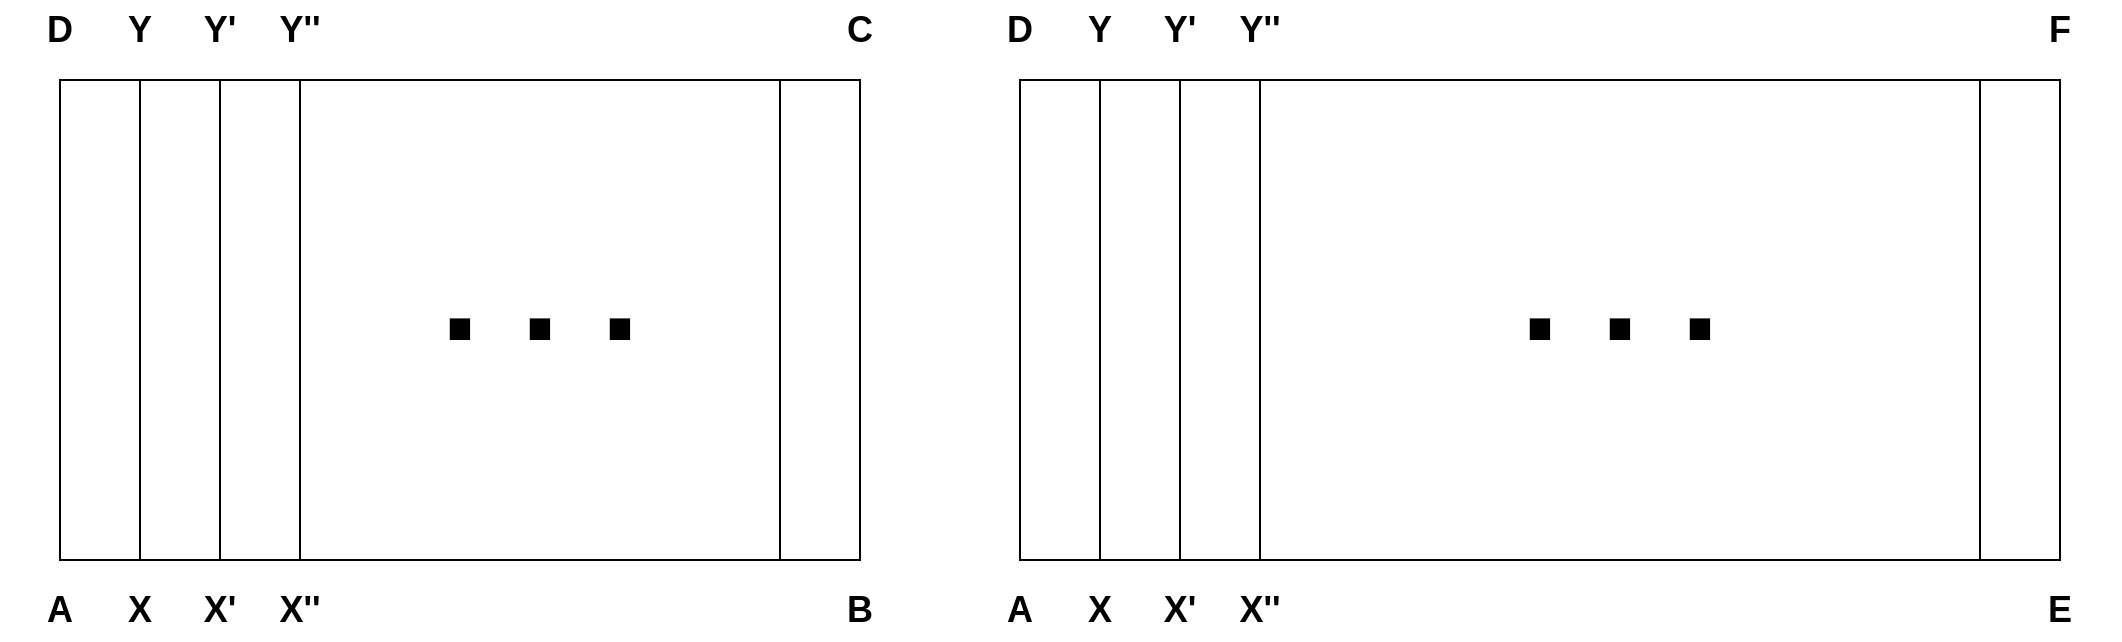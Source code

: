 <mxfile version="24.2.2" type="device">
  <diagram name="Page-1" id="50hHXCYaqdPG82wsQj9B">
    <mxGraphModel dx="1567" dy="1080" grid="1" gridSize="10" guides="1" tooltips="1" connect="1" arrows="1" fold="1" page="1" pageScale="1" pageWidth="850" pageHeight="1100" math="0" shadow="0">
      <root>
        <mxCell id="0" />
        <mxCell id="1" parent="0" />
        <mxCell id="tozw9muHWANba7ic4btq-16" value="" style="rounded=0;whiteSpace=wrap;html=1;" vertex="1" parent="1">
          <mxGeometry x="80" y="320" width="400" height="240" as="geometry" />
        </mxCell>
        <mxCell id="tozw9muHWANba7ic4btq-1" value="" style="rounded=0;whiteSpace=wrap;html=1;" vertex="1" parent="1">
          <mxGeometry x="80" y="320" width="40" height="240" as="geometry" />
        </mxCell>
        <mxCell id="tozw9muHWANba7ic4btq-2" value="&lt;b&gt;&lt;font style=&quot;font-size: 18px;&quot;&gt;A&lt;/font&gt;&lt;/b&gt;" style="text;html=1;align=center;verticalAlign=middle;whiteSpace=wrap;rounded=0;" vertex="1" parent="1">
          <mxGeometry x="50" y="570" width="60" height="30" as="geometry" />
        </mxCell>
        <mxCell id="tozw9muHWANba7ic4btq-3" value="&lt;b&gt;&lt;font style=&quot;font-size: 18px;&quot;&gt;B&lt;/font&gt;&lt;/b&gt;&lt;span style=&quot;color: rgba(0, 0, 0, 0); font-family: monospace; font-size: 0px; text-align: start; text-wrap: nowrap;&quot;&gt;%3CmxGraphModel%3E%3Croot%3E%3CmxCell%20id%3D%220%22%2F%3E%3CmxCell%20id%3D%221%22%20parent%3D%220%22%2F%3E%3CmxCell%20id%3D%222%22%20value%3D%22%26lt%3Bb%26gt%3B%26lt%3Bfont%20style%3D%26quot%3Bfont-size%3A%2018px%3B%26quot%3B%26gt%3BA%26lt%3B%2Ffont%26gt%3B%26lt%3B%2Fb%26gt%3B%22%20style%3D%22text%3Bhtml%3D1%3Balign%3Dcenter%3BverticalAlign%3Dmiddle%3BwhiteSpace%3Dwrap%3Brounded%3D0%3B%22%20vertex%3D%221%22%20parent%3D%221%22%3E%3CmxGeometry%20x%3D%2250%22%20y%3D%22570%22%20width%3D%2260%22%20height%3D%2230%22%20as%3D%22geometry%22%2F%3E%3C%2FmxCell%3E%3C%2Froot%3E%3C%2FmxGraphModel%3E&lt;/span&gt;" style="text;html=1;align=center;verticalAlign=middle;whiteSpace=wrap;rounded=0;" vertex="1" parent="1">
          <mxGeometry x="450" y="570" width="60" height="30" as="geometry" />
        </mxCell>
        <mxCell id="tozw9muHWANba7ic4btq-4" value="&lt;span style=&quot;font-size: 18px;&quot;&gt;&lt;b&gt;C&lt;/b&gt;&lt;/span&gt;" style="text;html=1;align=center;verticalAlign=middle;whiteSpace=wrap;rounded=0;" vertex="1" parent="1">
          <mxGeometry x="450" y="280" width="60" height="30" as="geometry" />
        </mxCell>
        <mxCell id="tozw9muHWANba7ic4btq-5" value="&lt;span style=&quot;font-size: 18px;&quot;&gt;&lt;b&gt;D&lt;/b&gt;&lt;/span&gt;" style="text;html=1;align=center;verticalAlign=middle;whiteSpace=wrap;rounded=0;" vertex="1" parent="1">
          <mxGeometry x="50" y="280" width="60" height="30" as="geometry" />
        </mxCell>
        <mxCell id="tozw9muHWANba7ic4btq-8" value="&lt;span style=&quot;font-size: 18px;&quot;&gt;&lt;b&gt;X&lt;/b&gt;&lt;/span&gt;" style="text;html=1;align=center;verticalAlign=middle;whiteSpace=wrap;rounded=0;" vertex="1" parent="1">
          <mxGeometry x="90" y="570" width="60" height="30" as="geometry" />
        </mxCell>
        <mxCell id="tozw9muHWANba7ic4btq-9" value="&lt;span style=&quot;font-size: 18px;&quot;&gt;&lt;b&gt;Y&lt;/b&gt;&lt;/span&gt;" style="text;html=1;align=center;verticalAlign=middle;whiteSpace=wrap;rounded=0;" vertex="1" parent="1">
          <mxGeometry x="90" y="280" width="60" height="30" as="geometry" />
        </mxCell>
        <mxCell id="tozw9muHWANba7ic4btq-10" value="" style="rounded=0;whiteSpace=wrap;html=1;" vertex="1" parent="1">
          <mxGeometry x="120" y="320" width="40" height="240" as="geometry" />
        </mxCell>
        <mxCell id="tozw9muHWANba7ic4btq-11" value="&lt;span style=&quot;font-size: 18px;&quot;&gt;&lt;b&gt;X&#39;&lt;/b&gt;&lt;/span&gt;" style="text;html=1;align=center;verticalAlign=middle;whiteSpace=wrap;rounded=0;" vertex="1" parent="1">
          <mxGeometry x="130" y="570" width="60" height="30" as="geometry" />
        </mxCell>
        <mxCell id="tozw9muHWANba7ic4btq-12" value="&lt;span style=&quot;font-size: 18px;&quot;&gt;&lt;b&gt;Y&#39;&lt;/b&gt;&lt;/span&gt;" style="text;html=1;align=center;verticalAlign=middle;whiteSpace=wrap;rounded=0;" vertex="1" parent="1">
          <mxGeometry x="130" y="280" width="60" height="30" as="geometry" />
        </mxCell>
        <mxCell id="tozw9muHWANba7ic4btq-13" value="" style="rounded=0;whiteSpace=wrap;html=1;" vertex="1" parent="1">
          <mxGeometry x="160" y="320" width="40" height="240" as="geometry" />
        </mxCell>
        <mxCell id="tozw9muHWANba7ic4btq-14" value="&lt;span style=&quot;font-size: 18px;&quot;&gt;&lt;b&gt;X&#39;&#39;&lt;/b&gt;&lt;/span&gt;" style="text;html=1;align=center;verticalAlign=middle;whiteSpace=wrap;rounded=0;" vertex="1" parent="1">
          <mxGeometry x="170" y="570" width="60" height="30" as="geometry" />
        </mxCell>
        <mxCell id="tozw9muHWANba7ic4btq-15" value="&lt;span style=&quot;font-size: 18px;&quot;&gt;&lt;b&gt;Y&#39;&#39;&lt;/b&gt;&lt;/span&gt;" style="text;html=1;align=center;verticalAlign=middle;whiteSpace=wrap;rounded=0;" vertex="1" parent="1">
          <mxGeometry x="170" y="280" width="60" height="30" as="geometry" />
        </mxCell>
        <mxCell id="tozw9muHWANba7ic4btq-17" value="" style="rounded=0;whiteSpace=wrap;html=1;" vertex="1" parent="1">
          <mxGeometry x="440" y="320" width="40" height="240" as="geometry" />
        </mxCell>
        <mxCell id="tozw9muHWANba7ic4btq-18" value="&lt;b&gt;&lt;font style=&quot;font-size: 72px;&quot;&gt;. . .&lt;/font&gt;&lt;/b&gt;" style="text;html=1;align=center;verticalAlign=middle;whiteSpace=wrap;rounded=0;" vertex="1" parent="1">
          <mxGeometry x="230" y="410" width="180" height="30" as="geometry" />
        </mxCell>
        <mxCell id="tozw9muHWANba7ic4btq-20" value="" style="rounded=0;whiteSpace=wrap;html=1;" vertex="1" parent="1">
          <mxGeometry x="560" y="320" width="520" height="240" as="geometry" />
        </mxCell>
        <mxCell id="tozw9muHWANba7ic4btq-21" value="" style="rounded=0;whiteSpace=wrap;html=1;" vertex="1" parent="1">
          <mxGeometry x="560" y="320" width="40" height="240" as="geometry" />
        </mxCell>
        <mxCell id="tozw9muHWANba7ic4btq-22" value="&lt;b&gt;&lt;font style=&quot;font-size: 18px;&quot;&gt;A&lt;/font&gt;&lt;/b&gt;" style="text;html=1;align=center;verticalAlign=middle;whiteSpace=wrap;rounded=0;" vertex="1" parent="1">
          <mxGeometry x="530" y="570" width="60" height="30" as="geometry" />
        </mxCell>
        <mxCell id="tozw9muHWANba7ic4btq-23" value="&lt;span style=&quot;font-size: 18px;&quot;&gt;&lt;b&gt;E&lt;/b&gt;&lt;/span&gt;" style="text;html=1;align=center;verticalAlign=middle;whiteSpace=wrap;rounded=0;" vertex="1" parent="1">
          <mxGeometry x="1050" y="570" width="60" height="30" as="geometry" />
        </mxCell>
        <mxCell id="tozw9muHWANba7ic4btq-24" value="&lt;span style=&quot;font-size: 18px;&quot;&gt;&lt;b&gt;F&lt;/b&gt;&lt;/span&gt;" style="text;html=1;align=center;verticalAlign=middle;whiteSpace=wrap;rounded=0;" vertex="1" parent="1">
          <mxGeometry x="1050" y="280" width="60" height="30" as="geometry" />
        </mxCell>
        <mxCell id="tozw9muHWANba7ic4btq-25" value="&lt;span style=&quot;font-size: 18px;&quot;&gt;&lt;b&gt;D&lt;/b&gt;&lt;/span&gt;" style="text;html=1;align=center;verticalAlign=middle;whiteSpace=wrap;rounded=0;" vertex="1" parent="1">
          <mxGeometry x="530" y="280" width="60" height="30" as="geometry" />
        </mxCell>
        <mxCell id="tozw9muHWANba7ic4btq-26" value="&lt;span style=&quot;font-size: 18px;&quot;&gt;&lt;b&gt;X&lt;/b&gt;&lt;/span&gt;" style="text;html=1;align=center;verticalAlign=middle;whiteSpace=wrap;rounded=0;" vertex="1" parent="1">
          <mxGeometry x="570" y="570" width="60" height="30" as="geometry" />
        </mxCell>
        <mxCell id="tozw9muHWANba7ic4btq-27" value="&lt;span style=&quot;font-size: 18px;&quot;&gt;&lt;b&gt;Y&lt;/b&gt;&lt;/span&gt;" style="text;html=1;align=center;verticalAlign=middle;whiteSpace=wrap;rounded=0;" vertex="1" parent="1">
          <mxGeometry x="570" y="280" width="60" height="30" as="geometry" />
        </mxCell>
        <mxCell id="tozw9muHWANba7ic4btq-28" value="" style="rounded=0;whiteSpace=wrap;html=1;" vertex="1" parent="1">
          <mxGeometry x="600" y="320" width="40" height="240" as="geometry" />
        </mxCell>
        <mxCell id="tozw9muHWANba7ic4btq-29" value="&lt;span style=&quot;font-size: 18px;&quot;&gt;&lt;b&gt;X&#39;&lt;/b&gt;&lt;/span&gt;" style="text;html=1;align=center;verticalAlign=middle;whiteSpace=wrap;rounded=0;" vertex="1" parent="1">
          <mxGeometry x="610" y="570" width="60" height="30" as="geometry" />
        </mxCell>
        <mxCell id="tozw9muHWANba7ic4btq-30" value="&lt;span style=&quot;font-size: 18px;&quot;&gt;&lt;b&gt;Y&#39;&lt;/b&gt;&lt;/span&gt;" style="text;html=1;align=center;verticalAlign=middle;whiteSpace=wrap;rounded=0;" vertex="1" parent="1">
          <mxGeometry x="610" y="280" width="60" height="30" as="geometry" />
        </mxCell>
        <mxCell id="tozw9muHWANba7ic4btq-31" value="" style="rounded=0;whiteSpace=wrap;html=1;" vertex="1" parent="1">
          <mxGeometry x="640" y="320" width="40" height="240" as="geometry" />
        </mxCell>
        <mxCell id="tozw9muHWANba7ic4btq-32" value="&lt;span style=&quot;font-size: 18px;&quot;&gt;&lt;b&gt;X&#39;&#39;&lt;/b&gt;&lt;/span&gt;" style="text;html=1;align=center;verticalAlign=middle;whiteSpace=wrap;rounded=0;" vertex="1" parent="1">
          <mxGeometry x="650" y="570" width="60" height="30" as="geometry" />
        </mxCell>
        <mxCell id="tozw9muHWANba7ic4btq-33" value="&lt;span style=&quot;font-size: 18px;&quot;&gt;&lt;b&gt;Y&#39;&#39;&lt;/b&gt;&lt;/span&gt;" style="text;html=1;align=center;verticalAlign=middle;whiteSpace=wrap;rounded=0;" vertex="1" parent="1">
          <mxGeometry x="650" y="280" width="60" height="30" as="geometry" />
        </mxCell>
        <mxCell id="tozw9muHWANba7ic4btq-34" value="" style="rounded=0;whiteSpace=wrap;html=1;" vertex="1" parent="1">
          <mxGeometry x="1040" y="320" width="40" height="240" as="geometry" />
        </mxCell>
        <mxCell id="tozw9muHWANba7ic4btq-35" value="&lt;b&gt;&lt;font style=&quot;font-size: 72px;&quot;&gt;. . .&lt;/font&gt;&lt;/b&gt;" style="text;html=1;align=center;verticalAlign=middle;whiteSpace=wrap;rounded=0;" vertex="1" parent="1">
          <mxGeometry x="770" y="410" width="180" height="30" as="geometry" />
        </mxCell>
      </root>
    </mxGraphModel>
  </diagram>
</mxfile>
